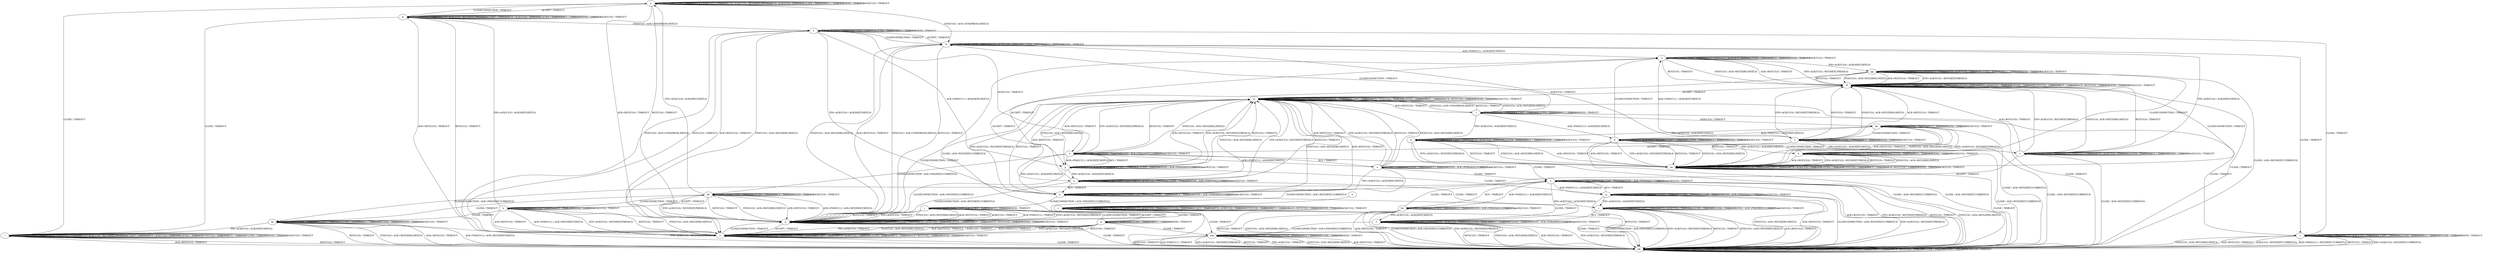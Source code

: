 digraph "" {
	graph ["Incoming time"=0.2524373531341553,
		"Outgoing time"=0.3540053367614746,
		Output="{'States': 39, 'Transitions': 495, 'Filename': '../results/tcp_preset_50_rerun/TCP_Windows8_Server-TCP_Windows8_Server-1.dot'}",
		Reference="{'States': 39, 'Transitions': 495, 'Filename': '../subjects/tcp/TCP_Windows8_Server.dot'}",
		Solver=yices,
		Updated="{'States': 39, 'Transitions': 495, 'Filename': '../subjects/tcp/TCP_Windows8_Server.dot'}",
		"f-measure"=1.0,
		precision=1.0,
		recall=1.0
	];
	a -> a	[key=0,
		label="CLOSECONNECTION / TIMEOUT"];
	a -> a	[key=1,
		label="ACK+PSH(V,V,1) / TIMEOUT"];
	a -> a	[key=2,
		label="SYN+ACK(V,V,0) / RST(NEXT,FRESH,0)"];
	a -> a	[key=3,
		label="FIN+ACK(V,V,0) / TIMEOUT"];
	a -> a	[key=4,
		label="LISTEN / TIMEOUT"];
	a -> a	[key=5,
		label="RCV / TIMEOUT"];
	a -> a	[key=6,
		label="SEND / TIMEOUT"];
	a -> a	[key=7,
		label="ACK(V,V,0) / TIMEOUT"];
	a -> i	[key=0,
		label="CLOSE / TIMEOUT"];
	a -> m	[key=0,
		label="ACCEPT / TIMEOUT"];
	a -> q	[key=0,
		label="RST(V,V,0) / TIMEOUT"];
	a -> q	[key=1,
		label="ACK+RST(V,V,0) / TIMEOUT"];
	a -> ll	[key=0,
		label="SYN(V,V,0) / ACK+SYN(FRESH,NEXT,0)"];
	b -> b	[key=0,
		label="ACK+PSH(V,V,1) / TIMEOUT"];
	b -> b	[key=1,
		label="ACCEPT / TIMEOUT"];
	b -> b	[key=2,
		label="FIN+ACK(V,V,0) / TIMEOUT"];
	b -> b	[key=3,
		label="LISTEN / TIMEOUT"];
	b -> b	[key=4,
		label="RCV / TIMEOUT"];
	b -> b	[key=5,
		label="SEND / TIMEOUT"];
	b -> b	[key=6,
		label="ACK(V,V,0) / TIMEOUT"];
	b -> dd	[key=0,
		label="CLOSE / ACK+RST(NEXT,CURRENT,0)"];
	b -> ee	[key=0,
		label="SYN+ACK(V,V,0) / RST(NEXT,FRESH,0)"];
	b -> ee	[key=1,
		label="RST(V,V,0) / TIMEOUT"];
	b -> ee	[key=2,
		label="SYN(V,V,0) / ACK+RST(ZERO,NEXT,0)"];
	b -> ee	[key=3,
		label="ACK+RST(V,V,0) / TIMEOUT"];
	b -> gg	[key=0,
		label="CLOSECONNECTION / TIMEOUT"];
	c -> c	[key=0,
		label="CLOSECONNECTION / TIMEOUT"];
	c -> c	[key=1,
		label="SYN+ACK(V,V,0) / TIMEOUT"];
	c -> c	[key=2,
		label="ACCEPT / TIMEOUT"];
	c -> c	[key=3,
		label="LISTEN / TIMEOUT"];
	c -> c	[key=4,
		label="RCV / TIMEOUT"];
	c -> c	[key=5,
		label="CLOSE / TIMEOUT"];
	c -> c	[key=6,
		label="SEND / TIMEOUT"];
	c -> dd	[key=0,
		label="ACK+PSH(V,V,1) / RST(NEXT,CURRENT,0)"];
	c -> dd	[key=1,
		label="RST(V,V,0) / TIMEOUT"];
	c -> dd	[key=2,
		label="FIN+ACK(V,V,0) / RST(NEXT,CURRENT,0)"];
	c -> dd	[key=3,
		label="SYN(V,V,0) / ACK+RST(ZERO,NEXT,0)"];
	c -> dd	[key=4,
		label="ACK+RST(V,V,0) / TIMEOUT"];
	c -> dd	[key=5,
		label="ACK(V,V,0) / RST(NEXT,CURRENT,0)"];
	d -> b	[key=0,
		label="FIN+ACK(V,V,0) / ACK(NEXT,NEXT,0)"];
	d -> d	[key=0,
		label="ACK+PSH(V,V,1) / ACK(NEXT,NEXT,0)"];
	d -> d	[key=1,
		label="ACCEPT / TIMEOUT"];
	d -> d	[key=2,
		label="LISTEN / TIMEOUT"];
	d -> d	[key=3,
		label="RCV / TIMEOUT"];
	d -> d	[key=4,
		label="SEND / TIMEOUT"];
	d -> d	[key=5,
		label="ACK(V,V,0) / TIMEOUT"];
	d -> n	[key=0,
		label="CLOSECONNECTION / TIMEOUT"];
	d -> dd	[key=0,
		label="CLOSE / ACK+RST(NEXT,CURRENT,0)"];
	d -> ee	[key=0,
		label="SYN+ACK(V,V,0) / RST(NEXT,FRESH,0)"];
	d -> ee	[key=1,
		label="RST(V,V,0) / TIMEOUT"];
	d -> ee	[key=2,
		label="SYN(V,V,0) / ACK+RST(ZERO,NEXT,0)"];
	d -> ee	[key=3,
		label="ACK+RST(V,V,0) / TIMEOUT"];
	e -> e	[key=0,
		label="ACCEPT / TIMEOUT"];
	e -> e	[key=1,
		label="LISTEN / TIMEOUT"];
	e -> e	[key=2,
		label="RCV / TIMEOUT"];
	e -> e	[key=3,
		label="SEND / ACK+PSH(NEXT,CURRENT,1)"];
	e -> e	[key=4,
		label="ACK(V,V,0) / TIMEOUT"];
	e -> k	[key=0,
		label="FIN+ACK(V,V,0) / ACK(NEXT,NEXT,0)"];
	e -> o	[key=0,
		label="ACK+PSH(V,V,1) / ACK(NEXT,NEXT,0)"];
	e -> q	[key=0,
		label="CLOSECONNECTION / ACK+RST(NEXT,CURRENT,0)"];
	e -> t	[key=0,
		label="CLOSE / TIMEOUT"];
	e -> cc	[key=0,
		label="SYN+ACK(V,V,0) / RST(NEXT,FRESH,0)"];
	e -> cc	[key=1,
		label="RST(V,V,0) / TIMEOUT"];
	e -> cc	[key=2,
		label="SYN(V,V,0) / ACK+RST(ZERO,NEXT,0)"];
	e -> cc	[key=3,
		label="ACK+RST(V,V,0) / TIMEOUT"];
	f -> f	[key=0,
		label="ACK+PSH(V,V,1) / TIMEOUT"];
	f -> f	[key=1,
		label="ACCEPT / TIMEOUT"];
	f -> f	[key=2,
		label="FIN+ACK(V,V,0) / TIMEOUT"];
	f -> f	[key=3,
		label="LISTEN / TIMEOUT"];
	f -> f	[key=4,
		label="RCV / TIMEOUT"];
	f -> f	[key=5,
		label="CLOSE / TIMEOUT"];
	f -> f	[key=6,
		label="SEND / ACK+PSH(NEXT,CURRENT,1)"];
	f -> f	[key=7,
		label="ACK(V,V,0) / TIMEOUT"];
	f -> dd	[key=0,
		label="SYN+ACK(V,V,0) / RST(NEXT,FRESH,0)"];
	f -> dd	[key=1,
		label="RST(V,V,0) / TIMEOUT"];
	f -> dd	[key=2,
		label="SYN(V,V,0) / ACK+RST(ZERO,NEXT,0)"];
	f -> dd	[key=3,
		label="ACK+RST(V,V,0) / TIMEOUT"];
	f -> mm	[key=0,
		label="CLOSECONNECTION / ACK+FIN(NEXT,CURRENT,0)"];
	g -> g	[key=0,
		label="ACCEPT / TIMEOUT"];
	g -> g	[key=1,
		label="LISTEN / TIMEOUT"];
	g -> g	[key=2,
		label="RCV / TIMEOUT"];
	g -> g	[key=3,
		label="SEND / TIMEOUT"];
	g -> j	[key=0,
		label="CLOSECONNECTION / TIMEOUT"];
	g -> x	[key=0,
		label="ACK+PSH(V,V,1) / TIMEOUT"];
	g -> x	[key=1,
		label="SYN+ACK(V,V,0) / RST(NEXT,FRESH,0)"];
	g -> x	[key=2,
		label="RST(V,V,0) / TIMEOUT"];
	g -> x	[key=3,
		label="FIN+ACK(V,V,0) / TIMEOUT"];
	g -> x	[key=4,
		label="SYN(V,V,0) / ACK+RST(ZERO,NEXT,0)"];
	g -> x	[key=5,
		label="ACK+RST(V,V,0) / TIMEOUT"];
	g -> x	[key=6,
		label="ACK(V,V,0) / TIMEOUT"];
	g -> mm	[key=0,
		label="CLOSE / TIMEOUT"];
	h -> h	[key=0,
		label="ACCEPT / TIMEOUT"];
	h -> h	[key=1,
		label="LISTEN / TIMEOUT"];
	h -> h	[key=2,
		label="RCV / TIMEOUT"];
	h -> h	[key=3,
		label="SEND / TIMEOUT"];
	h -> h	[key=4,
		label="ACK(V,V,0) / TIMEOUT"];
	h -> m	[key=0,
		label="FIN+ACK(V,V,0) / ACK(NEXT,NEXT,0)"];
	h -> x	[key=0,
		label="ACK+PSH(V,V,1) / ACK+RST(NEXT,NEXT,0)"];
	h -> x	[key=1,
		label="SYN+ACK(V,V,0) / RST(NEXT,FRESH,0)"];
	h -> x	[key=2,
		label="RST(V,V,0) / TIMEOUT"];
	h -> x	[key=3,
		label="SYN(V,V,0) / ACK+RST(ZERO,NEXT,0)"];
	h -> x	[key=4,
		label="ACK+RST(V,V,0) / TIMEOUT"];
	h -> aa	[key=0,
		label="CLOSE / TIMEOUT"];
	h -> bb	[key=0,
		label="CLOSECONNECTION / TIMEOUT"];
	i -> i	[key=0,
		label="CLOSECONNECTION / TIMEOUT"];
	i -> i	[key=1,
		label="ACK+PSH(V,V,1) / TIMEOUT"];
	i -> i	[key=2,
		label="SYN+ACK(V,V,0) / RST(NEXT,FRESH,0)"];
	i -> i	[key=3,
		label="ACCEPT / TIMEOUT"];
	i -> i	[key=4,
		label="FIN+ACK(V,V,0) / TIMEOUT"];
	i -> i	[key=5,
		label="LISTEN / TIMEOUT"];
	i -> i	[key=6,
		label="SYN(V,V,0) / TIMEOUT"];
	i -> i	[key=7,
		label="RCV / TIMEOUT"];
	i -> i	[key=8,
		label="CLOSE / TIMEOUT"];
	i -> i	[key=9,
		label="SEND / TIMEOUT"];
	i -> i	[key=10,
		label="ACK(V,V,0) / TIMEOUT"];
	i -> dd	[key=0,
		label="RST(V,V,0) / TIMEOUT"];
	i -> dd	[key=1,
		label="ACK+RST(V,V,0) / TIMEOUT"];
	j -> g	[key=0,
		label="ACCEPT / TIMEOUT"];
	j -> j	[key=0,
		label="CLOSECONNECTION / TIMEOUT"];
	j -> j	[key=1,
		label="LISTEN / TIMEOUT"];
	j -> j	[key=2,
		label="RCV / TIMEOUT"];
	j -> j	[key=3,
		label="SEND / TIMEOUT"];
	j -> q	[key=0,
		label="ACK+PSH(V,V,1) / TIMEOUT"];
	j -> q	[key=1,
		label="SYN+ACK(V,V,0) / RST(NEXT,FRESH,0)"];
	j -> q	[key=2,
		label="RST(V,V,0) / TIMEOUT"];
	j -> q	[key=3,
		label="FIN+ACK(V,V,0) / TIMEOUT"];
	j -> q	[key=4,
		label="SYN(V,V,0) / ACK+RST(ZERO,NEXT,0)"];
	j -> q	[key=5,
		label="ACK+RST(V,V,0) / TIMEOUT"];
	j -> q	[key=6,
		label="ACK(V,V,0) / TIMEOUT"];
	j -> mm	[key=0,
		label="CLOSE / TIMEOUT"];
	k -> f	[key=0,
		label="CLOSE / TIMEOUT"];
	k -> j	[key=0,
		label="CLOSECONNECTION / ACK+FIN(NEXT,CURRENT,0)"];
	k -> k	[key=0,
		label="ACK+PSH(V,V,1) / TIMEOUT"];
	k -> k	[key=1,
		label="ACCEPT / TIMEOUT"];
	k -> k	[key=2,
		label="FIN+ACK(V,V,0) / TIMEOUT"];
	k -> k	[key=3,
		label="LISTEN / TIMEOUT"];
	k -> k	[key=4,
		label="RCV / TIMEOUT"];
	k -> k	[key=5,
		label="SEND / ACK+PSH(NEXT,CURRENT,1)"];
	k -> k	[key=6,
		label="ACK(V,V,0) / TIMEOUT"];
	k -> cc	[key=0,
		label="SYN+ACK(V,V,0) / RST(NEXT,FRESH,0)"];
	k -> cc	[key=1,
		label="RST(V,V,0) / TIMEOUT"];
	k -> cc	[key=2,
		label="SYN(V,V,0) / ACK+RST(ZERO,NEXT,0)"];
	k -> cc	[key=3,
		label="ACK+RST(V,V,0) / TIMEOUT"];
	l -> c	[key=0,
		label="CLOSE / TIMEOUT"];
	l -> d	[key=0,
		label="ACK+PSH(V,V,1) / ACK(NEXT,NEXT,0)"];
	l -> l	[key=0,
		label="SYN+ACK(V,V,0) / TIMEOUT"];
	l -> l	[key=1,
		label="ACCEPT / TIMEOUT"];
	l -> l	[key=2,
		label="LISTEN / TIMEOUT"];
	l -> l	[key=3,
		label="RCV / TIMEOUT"];
	l -> l	[key=4,
		label="SEND / TIMEOUT"];
	l -> w	[key=0,
		label="FIN+ACK(V,V,0) / ACK(NEXT,NEXT,0)"];
	l -> cc	[key=0,
		label="RST(V,V,0) / TIMEOUT"];
	l -> cc	[key=1,
		label="SYN(V,V,0) / ACK+RST(ZERO,NEXT,0)"];
	l -> cc	[key=2,
		label="ACK+RST(V,V,0) / TIMEOUT"];
	l -> kk	[key=0,
		label="ACK(V,V,0) / TIMEOUT"];
	l -> ll	[key=0,
		label="CLOSECONNECTION / TIMEOUT"];
	m -> a	[key=0,
		label="CLOSECONNECTION / TIMEOUT"];
	m -> i	[key=0,
		label="CLOSE / TIMEOUT"];
	m -> m	[key=0,
		label="ACK+PSH(V,V,1) / TIMEOUT"];
	m -> m	[key=1,
		label="SYN+ACK(V,V,0) / RST(NEXT,FRESH,0)"];
	m -> m	[key=2,
		label="ACCEPT / TIMEOUT"];
	m -> m	[key=3,
		label="FIN+ACK(V,V,0) / TIMEOUT"];
	m -> m	[key=4,
		label="LISTEN / TIMEOUT"];
	m -> m	[key=5,
		label="RCV / TIMEOUT"];
	m -> m	[key=6,
		label="SEND / TIMEOUT"];
	m -> m	[key=7,
		label="ACK(V,V,0) / TIMEOUT"];
	m -> x	[key=0,
		label="RST(V,V,0) / TIMEOUT"];
	m -> x	[key=1,
		label="ACK+RST(V,V,0) / TIMEOUT"];
	m -> y	[key=0,
		label="SYN(V,V,0) / ACK+SYN(FRESH,NEXT,0)"];
	n -> n	[key=0,
		label="CLOSECONNECTION / TIMEOUT"];
	n -> n	[key=1,
		label="ACK+PSH(V,V,1) / ACK(NEXT,NEXT,0)"];
	n -> n	[key=2,
		label="LISTEN / TIMEOUT"];
	n -> n	[key=3,
		label="RCV / TIMEOUT"];
	n -> n	[key=4,
		label="SEND / TIMEOUT"];
	n -> n	[key=5,
		label="ACK(V,V,0) / TIMEOUT"];
	n -> dd	[key=0,
		label="CLOSE / ACK+RST(NEXT,CURRENT,0)"];
	n -> ff	[key=0,
		label="SYN+ACK(V,V,0) / RST(NEXT,FRESH,0)"];
	n -> ff	[key=1,
		label="RST(V,V,0) / TIMEOUT"];
	n -> ff	[key=2,
		label="SYN(V,V,0) / ACK+RST(ZERO,NEXT,0)"];
	n -> ff	[key=3,
		label="ACK+RST(V,V,0) / TIMEOUT"];
	n -> gg	[key=0,
		label="FIN+ACK(V,V,0) / ACK(NEXT,NEXT,0)"];
	n -> jj	[key=0,
		label="ACCEPT / TIMEOUT"];
	o -> e	[key=0,
		label="RCV / TIMEOUT"];
	o -> k	[key=0,
		label="FIN+ACK(V,V,0) / ACK(NEXT,NEXT,0)"];
	o -> o	[key=0,
		label="ACCEPT / TIMEOUT"];
	o -> o	[key=1,
		label="LISTEN / TIMEOUT"];
	o -> o	[key=2,
		label="SEND / ACK+PSH(NEXT,CURRENT,1)"];
	o -> o	[key=3,
		label="ACK(V,V,0) / TIMEOUT"];
	o -> t	[key=0,
		label="CLOSE / TIMEOUT"];
	o -> bb	[key=0,
		label="CLOSECONNECTION / ACK+FIN(NEXT,CURRENT,0)"];
	o -> cc	[key=0,
		label="SYN+ACK(V,V,0) / RST(NEXT,FRESH,0)"];
	o -> cc	[key=1,
		label="RST(V,V,0) / TIMEOUT"];
	o -> cc	[key=2,
		label="SYN(V,V,0) / ACK+RST(ZERO,NEXT,0)"];
	o -> cc	[key=3,
		label="ACK+RST(V,V,0) / TIMEOUT"];
	o -> jj	[key=0,
		label="ACK+PSH(V,V,1) / ACK(NEXT,NEXT,0)"];
	p -> p	[key=0,
		label="ACK+PSH(V,V,1) / ACK(NEXT,NEXT,0)"];
	p -> p	[key=1,
		label="ACCEPT / TIMEOUT"];
	p -> p	[key=2,
		label="LISTEN / TIMEOUT"];
	p -> p	[key=3,
		label="CLOSE / TIMEOUT"];
	p -> p	[key=4,
		label="SEND / ACK+PSH(NEXT,CURRENT,1)"];
	p -> p	[key=5,
		label="ACK(V,V,0) / TIMEOUT"];
	p -> r	[key=0,
		label="FIN+ACK(V,V,0) / ACK(NEXT,NEXT,0)"];
	p -> t	[key=0,
		label="RCV / TIMEOUT"];
	p -> dd	[key=0,
		label="CLOSECONNECTION / ACK+RST(NEXT,CURRENT,0)"];
	p -> dd	[key=1,
		label="SYN+ACK(V,V,0) / RST(NEXT,FRESH,0)"];
	p -> dd	[key=2,
		label="RST(V,V,0) / TIMEOUT"];
	p -> dd	[key=3,
		label="SYN(V,V,0) / ACK+RST(ZERO,NEXT,0)"];
	p -> dd	[key=4,
		label="ACK+RST(V,V,0) / TIMEOUT"];
	q -> q	[key=0,
		label="CLOSECONNECTION / TIMEOUT"];
	q -> q	[key=1,
		label="ACK+PSH(V,V,1) / TIMEOUT"];
	q -> q	[key=2,
		label="SYN+ACK(V,V,0) / TIMEOUT"];
	q -> q	[key=3,
		label="RST(V,V,0) / TIMEOUT"];
	q -> q	[key=4,
		label="FIN+ACK(V,V,0) / TIMEOUT"];
	q -> q	[key=5,
		label="LISTEN / TIMEOUT"];
	q -> q	[key=6,
		label="RCV / TIMEOUT"];
	q -> q	[key=7,
		label="ACK+RST(V,V,0) / TIMEOUT"];
	q -> q	[key=8,
		label="SEND / TIMEOUT"];
	q -> q	[key=9,
		label="ACK(V,V,0) / TIMEOUT"];
	q -> x	[key=0,
		label="ACCEPT / TIMEOUT"];
	q -> dd	[key=0,
		label="CLOSE / TIMEOUT"];
	q -> ll	[key=0,
		label="SYN(V,V,0) / ACK+SYN(FRESH,NEXT,0)"];
	r -> f	[key=0,
		label="RCV / TIMEOUT"];
	r -> r	[key=0,
		label="ACK+PSH(V,V,1) / TIMEOUT"];
	r -> r	[key=1,
		label="ACCEPT / TIMEOUT"];
	r -> r	[key=2,
		label="FIN+ACK(V,V,0) / TIMEOUT"];
	r -> r	[key=3,
		label="LISTEN / TIMEOUT"];
	r -> r	[key=4,
		label="CLOSE / TIMEOUT"];
	r -> r	[key=5,
		label="SEND / ACK+PSH(NEXT,CURRENT,1)"];
	r -> r	[key=6,
		label="ACK(V,V,0) / TIMEOUT"];
	r -> dd	[key=0,
		label="CLOSECONNECTION / ACK+RST(NEXT,CURRENT,0)"];
	r -> dd	[key=1,
		label="SYN+ACK(V,V,0) / RST(NEXT,FRESH,0)"];
	r -> dd	[key=2,
		label="RST(V,V,0) / TIMEOUT"];
	r -> dd	[key=3,
		label="SYN(V,V,0) / ACK+RST(ZERO,NEXT,0)"];
	r -> dd	[key=4,
		label="ACK+RST(V,V,0) / TIMEOUT"];
	s -> k	[key=0,
		label="ACCEPT / TIMEOUT"];
	s -> s	[key=0,
		label="CLOSECONNECTION / TIMEOUT"];
	s -> s	[key=1,
		label="ACK+PSH(V,V,1) / TIMEOUT"];
	s -> s	[key=2,
		label="FIN+ACK(V,V,0) / TIMEOUT"];
	s -> s	[key=3,
		label="LISTEN / TIMEOUT"];
	s -> s	[key=4,
		label="RCV / TIMEOUT"];
	s -> s	[key=5,
		label="SEND / TIMEOUT"];
	s -> s	[key=6,
		label="ACK(V,V,0) / TIMEOUT"];
	s -> dd	[key=0,
		label="CLOSE / ACK+RST(NEXT,CURRENT,0)"];
	s -> ff	[key=0,
		label="SYN+ACK(V,V,0) / RST(NEXT,FRESH,0)"];
	s -> ff	[key=1,
		label="RST(V,V,0) / TIMEOUT"];
	s -> ff	[key=2,
		label="SYN(V,V,0) / ACK+RST(ZERO,NEXT,0)"];
	s -> ff	[key=3,
		label="ACK+RST(V,V,0) / TIMEOUT"];
	t -> f	[key=0,
		label="FIN+ACK(V,V,0) / ACK(NEXT,NEXT,0)"];
	t -> p	[key=0,
		label="ACK+PSH(V,V,1) / ACK(NEXT,NEXT,0)"];
	t -> t	[key=0,
		label="ACCEPT / TIMEOUT"];
	t -> t	[key=1,
		label="LISTEN / TIMEOUT"];
	t -> t	[key=2,
		label="CLOSE / TIMEOUT"];
	t -> t	[key=3,
		label="SEND / ACK+PSH(NEXT,CURRENT,1)"];
	t -> t	[key=4,
		label="ACK(V,V,0) / TIMEOUT"];
	t -> aa	[key=0,
		label="CLOSECONNECTION / ACK+FIN(NEXT,CURRENT,0)"];
	t -> dd	[key=0,
		label="SYN+ACK(V,V,0) / RST(NEXT,FRESH,0)"];
	t -> dd	[key=1,
		label="RST(V,V,0) / TIMEOUT"];
	t -> dd	[key=2,
		label="SYN(V,V,0) / ACK+RST(ZERO,NEXT,0)"];
	t -> dd	[key=3,
		label="ACK+RST(V,V,0) / TIMEOUT"];
	t -> hh	[key=0,
		label="RCV / TIMEOUT"];
	u -> k	[key=0,
		label="RCV / TIMEOUT"];
	u -> q	[key=0,
		label="CLOSECONNECTION / ACK+RST(NEXT,CURRENT,0)"];
	u -> r	[key=0,
		label="CLOSE / TIMEOUT"];
	u -> u	[key=0,
		label="ACK+PSH(V,V,1) / TIMEOUT"];
	u -> u	[key=1,
		label="ACCEPT / TIMEOUT"];
	u -> u	[key=2,
		label="FIN+ACK(V,V,0) / TIMEOUT"];
	u -> u	[key=3,
		label="LISTEN / TIMEOUT"];
	u -> u	[key=4,
		label="SEND / ACK+PSH(NEXT,CURRENT,1)"];
	u -> u	[key=5,
		label="ACK(V,V,0) / TIMEOUT"];
	u -> cc	[key=0,
		label="SYN+ACK(V,V,0) / RST(NEXT,FRESH,0)"];
	u -> cc	[key=1,
		label="RST(V,V,0) / TIMEOUT"];
	u -> cc	[key=2,
		label="SYN(V,V,0) / ACK+RST(ZERO,NEXT,0)"];
	u -> cc	[key=3,
		label="ACK+RST(V,V,0) / TIMEOUT"];
	v -> n	[key=0,
		label="ACK+PSH(V,V,1) / ACK(NEXT,NEXT,0)"];
	v -> o	[key=0,
		label="ACCEPT / TIMEOUT"];
	v -> s	[key=0,
		label="FIN+ACK(V,V,0) / ACK(NEXT,NEXT,0)"];
	v -> v	[key=0,
		label="CLOSECONNECTION / TIMEOUT"];
	v -> v	[key=1,
		label="LISTEN / TIMEOUT"];
	v -> v	[key=2,
		label="RCV / TIMEOUT"];
	v -> v	[key=3,
		label="SEND / TIMEOUT"];
	v -> v	[key=4,
		label="ACK(V,V,0) / TIMEOUT"];
	v -> dd	[key=0,
		label="CLOSE / ACK+RST(NEXT,CURRENT,0)"];
	v -> ff	[key=0,
		label="SYN+ACK(V,V,0) / RST(NEXT,FRESH,0)"];
	v -> ff	[key=1,
		label="RST(V,V,0) / TIMEOUT"];
	v -> ff	[key=2,
		label="SYN(V,V,0) / ACK+RST(ZERO,NEXT,0)"];
	v -> ff	[key=3,
		label="ACK+RST(V,V,0) / TIMEOUT"];
	w -> s	[key=0,
		label="CLOSECONNECTION / TIMEOUT"];
	w -> w	[key=0,
		label="ACK+PSH(V,V,1) / TIMEOUT"];
	w -> w	[key=1,
		label="ACCEPT / TIMEOUT"];
	w -> w	[key=2,
		label="FIN+ACK(V,V,0) / TIMEOUT"];
	w -> w	[key=3,
		label="LISTEN / TIMEOUT"];
	w -> w	[key=4,
		label="RCV / TIMEOUT"];
	w -> w	[key=5,
		label="SEND / TIMEOUT"];
	w -> w	[key=6,
		label="ACK(V,V,0) / TIMEOUT"];
	w -> dd	[key=0,
		label="CLOSE / ACK+RST(NEXT,CURRENT,0)"];
	w -> ee	[key=0,
		label="SYN+ACK(V,V,0) / RST(NEXT,FRESH,0)"];
	w -> ee	[key=1,
		label="RST(V,V,0) / TIMEOUT"];
	w -> ee	[key=2,
		label="SYN(V,V,0) / ACK+RST(ZERO,NEXT,0)"];
	w -> ee	[key=3,
		label="ACK+RST(V,V,0) / TIMEOUT"];
	x -> q	[key=0,
		label="CLOSECONNECTION / TIMEOUT"];
	x -> x	[key=0,
		label="ACK+PSH(V,V,1) / TIMEOUT"];
	x -> x	[key=1,
		label="SYN+ACK(V,V,0) / TIMEOUT"];
	x -> x	[key=2,
		label="RST(V,V,0) / TIMEOUT"];
	x -> x	[key=3,
		label="ACCEPT / TIMEOUT"];
	x -> x	[key=4,
		label="FIN+ACK(V,V,0) / TIMEOUT"];
	x -> x	[key=5,
		label="LISTEN / TIMEOUT"];
	x -> x	[key=6,
		label="RCV / TIMEOUT"];
	x -> x	[key=7,
		label="ACK+RST(V,V,0) / TIMEOUT"];
	x -> x	[key=8,
		label="SEND / TIMEOUT"];
	x -> x	[key=9,
		label="ACK(V,V,0) / TIMEOUT"];
	x -> y	[key=0,
		label="SYN(V,V,0) / ACK+SYN(FRESH,NEXT,0)"];
	x -> dd	[key=0,
		label="CLOSE / TIMEOUT"];
	y -> c	[key=0,
		label="CLOSE / TIMEOUT"];
	y -> k	[key=0,
		label="FIN+ACK(V,V,0) / ACK(NEXT,NEXT,0)"];
	y -> o	[key=0,
		label="ACK(V,V,0) / TIMEOUT"];
	y -> x	[key=0,
		label="RST(V,V,0) / TIMEOUT"];
	y -> x	[key=1,
		label="SYN(V,V,0) / ACK+RST(ZERO,NEXT,0)"];
	y -> x	[key=2,
		label="ACK+RST(V,V,0) / TIMEOUT"];
	y -> y	[key=0,
		label="SYN+ACK(V,V,0) / TIMEOUT"];
	y -> y	[key=1,
		label="ACCEPT / TIMEOUT"];
	y -> y	[key=2,
		label="LISTEN / TIMEOUT"];
	y -> y	[key=3,
		label="RCV / TIMEOUT"];
	y -> y	[key=4,
		label="SEND / TIMEOUT"];
	y -> jj	[key=0,
		label="ACK+PSH(V,V,1) / ACK(NEXT,NEXT,0)"];
	y -> ll	[key=0,
		label="CLOSECONNECTION / TIMEOUT"];
	z -> q	[key=0,
		label="LISTEN / TIMEOUT"];
	z -> z	[key=0,
		label="CLOSECONNECTION / TIMEOUT"];
	z -> z	[key=1,
		label="ACK+PSH(V,V,1) / TIMEOUT"];
	z -> z	[key=2,
		label="SYN+ACK(V,V,0) / TIMEOUT"];
	z -> z	[key=3,
		label="RST(V,V,0) / TIMEOUT"];
	z -> z	[key=4,
		label="ACCEPT / TIMEOUT"];
	z -> z	[key=5,
		label="FIN+ACK(V,V,0) / TIMEOUT"];
	z -> z	[key=6,
		label="SYN(V,V,0) / TIMEOUT"];
	z -> z	[key=7,
		label="RCV / TIMEOUT"];
	z -> z	[key=8,
		label="ACK+RST(V,V,0) / TIMEOUT"];
	z -> z	[key=9,
		label="SEND / TIMEOUT"];
	z -> z	[key=10,
		label="ACK(V,V,0) / TIMEOUT"];
	z -> dd	[key=0,
		label="CLOSE / TIMEOUT"];
	aa -> i	[key=0,
		label="FIN+ACK(V,V,0) / ACK(NEXT,NEXT,0)"];
	aa -> aa	[key=0,
		label="CLOSECONNECTION / TIMEOUT"];
	aa -> aa	[key=1,
		label="ACCEPT / TIMEOUT"];
	aa -> aa	[key=2,
		label="LISTEN / TIMEOUT"];
	aa -> aa	[key=3,
		label="RCV / TIMEOUT"];
	aa -> aa	[key=4,
		label="CLOSE / TIMEOUT"];
	aa -> aa	[key=5,
		label="SEND / TIMEOUT"];
	aa -> aa	[key=6,
		label="ACK(V,V,0) / TIMEOUT"];
	aa -> dd	[key=0,
		label="ACK+PSH(V,V,1) / ACK+RST(NEXT,NEXT,0)"];
	aa -> dd	[key=1,
		label="SYN+ACK(V,V,0) / RST(NEXT,FRESH,0)"];
	aa -> dd	[key=2,
		label="RST(V,V,0) / TIMEOUT"];
	aa -> dd	[key=3,
		label="SYN(V,V,0) / ACK+RST(ZERO,NEXT,0)"];
	aa -> dd	[key=4,
		label="ACK+RST(V,V,0) / TIMEOUT"];
	bb -> a	[key=0,
		label="FIN+ACK(V,V,0) / ACK(NEXT,NEXT,0)"];
	bb -> h	[key=0,
		label="ACCEPT / TIMEOUT"];
	bb -> q	[key=0,
		label="ACK+PSH(V,V,1) / ACK+RST(NEXT,NEXT,0)"];
	bb -> q	[key=1,
		label="SYN+ACK(V,V,0) / RST(NEXT,FRESH,0)"];
	bb -> q	[key=2,
		label="RST(V,V,0) / TIMEOUT"];
	bb -> q	[key=3,
		label="SYN(V,V,0) / ACK+RST(ZERO,NEXT,0)"];
	bb -> q	[key=4,
		label="ACK+RST(V,V,0) / TIMEOUT"];
	bb -> aa	[key=0,
		label="CLOSE / TIMEOUT"];
	bb -> bb	[key=0,
		label="CLOSECONNECTION / TIMEOUT"];
	bb -> bb	[key=1,
		label="LISTEN / TIMEOUT"];
	bb -> bb	[key=2,
		label="RCV / TIMEOUT"];
	bb -> bb	[key=3,
		label="SEND / TIMEOUT"];
	bb -> bb	[key=4,
		label="ACK(V,V,0) / TIMEOUT"];
	cc -> l	[key=0,
		label="SYN(V,V,0) / ACK+SYN(FRESH,NEXT,0)"];
	cc -> q	[key=0,
		label="CLOSECONNECTION / TIMEOUT"];
	cc -> cc	[key=0,
		label="ACK+PSH(V,V,1) / TIMEOUT"];
	cc -> cc	[key=1,
		label="SYN+ACK(V,V,0) / TIMEOUT"];
	cc -> cc	[key=2,
		label="RST(V,V,0) / TIMEOUT"];
	cc -> cc	[key=3,
		label="ACCEPT / TIMEOUT"];
	cc -> cc	[key=4,
		label="FIN+ACK(V,V,0) / TIMEOUT"];
	cc -> cc	[key=5,
		label="LISTEN / TIMEOUT"];
	cc -> cc	[key=6,
		label="RCV / TIMEOUT"];
	cc -> cc	[key=7,
		label="ACK+RST(V,V,0) / TIMEOUT"];
	cc -> cc	[key=8,
		label="SEND / TIMEOUT"];
	cc -> cc	[key=9,
		label="ACK(V,V,0) / TIMEOUT"];
	cc -> dd	[key=0,
		label="CLOSE / TIMEOUT"];
	dd -> dd	[key=0,
		label="CLOSECONNECTION / TIMEOUT"];
	dd -> dd	[key=1,
		label="ACK+PSH(V,V,1) / TIMEOUT"];
	dd -> dd	[key=2,
		label="SYN+ACK(V,V,0) / TIMEOUT"];
	dd -> dd	[key=3,
		label="RST(V,V,0) / TIMEOUT"];
	dd -> dd	[key=4,
		label="ACCEPT / TIMEOUT"];
	dd -> dd	[key=5,
		label="FIN+ACK(V,V,0) / TIMEOUT"];
	dd -> dd	[key=6,
		label="LISTEN / TIMEOUT"];
	dd -> dd	[key=7,
		label="SYN(V,V,0) / TIMEOUT"];
	dd -> dd	[key=8,
		label="RCV / TIMEOUT"];
	dd -> dd	[key=9,
		label="ACK+RST(V,V,0) / TIMEOUT"];
	dd -> dd	[key=10,
		label="CLOSE / TIMEOUT"];
	dd -> dd	[key=11,
		label="SEND / TIMEOUT"];
	dd -> dd	[key=12,
		label="ACK(V,V,0) / TIMEOUT"];
	ee -> dd	[key=0,
		label="CLOSE / TIMEOUT"];
	ee -> ee	[key=0,
		label="ACK+PSH(V,V,1) / TIMEOUT"];
	ee -> ee	[key=1,
		label="SYN+ACK(V,V,0) / TIMEOUT"];
	ee -> ee	[key=2,
		label="RST(V,V,0) / TIMEOUT"];
	ee -> ee	[key=3,
		label="ACCEPT / TIMEOUT"];
	ee -> ee	[key=4,
		label="FIN+ACK(V,V,0) / TIMEOUT"];
	ee -> ee	[key=5,
		label="LISTEN / TIMEOUT"];
	ee -> ee	[key=6,
		label="SYN(V,V,0) / TIMEOUT"];
	ee -> ee	[key=7,
		label="RCV / TIMEOUT"];
	ee -> ee	[key=8,
		label="ACK+RST(V,V,0) / TIMEOUT"];
	ee -> ee	[key=9,
		label="SEND / TIMEOUT"];
	ee -> ee	[key=10,
		label="ACK(V,V,0) / TIMEOUT"];
	ee -> ff	[key=0,
		label="CLOSECONNECTION / TIMEOUT"];
	ff -> cc	[key=0,
		label="ACCEPT / TIMEOUT"];
	ff -> dd	[key=0,
		label="CLOSE / TIMEOUT"];
	ff -> ff	[key=0,
		label="CLOSECONNECTION / TIMEOUT"];
	ff -> ff	[key=1,
		label="ACK+PSH(V,V,1) / TIMEOUT"];
	ff -> ff	[key=2,
		label="SYN+ACK(V,V,0) / TIMEOUT"];
	ff -> ff	[key=3,
		label="RST(V,V,0) / TIMEOUT"];
	ff -> ff	[key=4,
		label="FIN+ACK(V,V,0) / TIMEOUT"];
	ff -> ff	[key=5,
		label="LISTEN / TIMEOUT"];
	ff -> ff	[key=6,
		label="SYN(V,V,0) / TIMEOUT"];
	ff -> ff	[key=7,
		label="RCV / TIMEOUT"];
	ff -> ff	[key=8,
		label="ACK+RST(V,V,0) / TIMEOUT"];
	ff -> ff	[key=9,
		label="SEND / TIMEOUT"];
	ff -> ff	[key=10,
		label="ACK(V,V,0) / TIMEOUT"];
	gg -> u	[key=0,
		label="ACCEPT / TIMEOUT"];
	gg -> dd	[key=0,
		label="CLOSE / ACK+RST(NEXT,CURRENT,0)"];
	gg -> ff	[key=0,
		label="SYN+ACK(V,V,0) / RST(NEXT,FRESH,0)"];
	gg -> ff	[key=1,
		label="RST(V,V,0) / TIMEOUT"];
	gg -> ff	[key=2,
		label="SYN(V,V,0) / ACK+RST(ZERO,NEXT,0)"];
	gg -> ff	[key=3,
		label="ACK+RST(V,V,0) / TIMEOUT"];
	gg -> gg	[key=0,
		label="CLOSECONNECTION / TIMEOUT"];
	gg -> gg	[key=1,
		label="ACK+PSH(V,V,1) / TIMEOUT"];
	gg -> gg	[key=2,
		label="FIN+ACK(V,V,0) / TIMEOUT"];
	gg -> gg	[key=3,
		label="LISTEN / TIMEOUT"];
	gg -> gg	[key=4,
		label="RCV / TIMEOUT"];
	gg -> gg	[key=5,
		label="SEND / TIMEOUT"];
	gg -> gg	[key=6,
		label="ACK(V,V,0) / TIMEOUT"];
	hh -> f	[key=0,
		label="FIN+ACK(V,V,0) / ACK(NEXT,NEXT,0)"];
	hh -> t	[key=0,
		label="ACK+PSH(V,V,1) / ACK(NEXT,NEXT,0)"];
	hh -> t	[key=1,
		label="CLOSE / TIMEOUT"];
	hh -> dd	[key=0,
		label="CLOSECONNECTION / ACK+RST(NEXT,CURRENT,0)"];
	hh -> dd	[key=1,
		label="SYN+ACK(V,V,0) / RST(NEXT,FRESH,0)"];
	hh -> dd	[key=2,
		label="RST(V,V,0) / TIMEOUT"];
	hh -> dd	[key=3,
		label="SYN(V,V,0) / ACK+RST(ZERO,NEXT,0)"];
	hh -> dd	[key=4,
		label="ACK+RST(V,V,0) / TIMEOUT"];
	hh -> hh	[key=0,
		label="ACCEPT / TIMEOUT"];
	hh -> hh	[key=1,
		label="LISTEN / TIMEOUT"];
	hh -> hh	[key=2,
		label="RCV / TIMEOUT"];
	hh -> hh	[key=3,
		label="SEND / ACK+PSH(NEXT,CURRENT,1)"];
	hh -> hh	[key=4,
		label="ACK(V,V,0) / TIMEOUT"];
	ii -> z	[key=0];
	jj -> o	[key=0,
		label="RCV / TIMEOUT"];
	jj -> p	[key=0,
		label="CLOSE / TIMEOUT"];
	jj -> q	[key=0,
		label="CLOSECONNECTION / ACK+RST(NEXT,CURRENT,0)"];
	jj -> u	[key=0,
		label="FIN+ACK(V,V,0) / ACK(NEXT,NEXT,0)"];
	jj -> cc	[key=0,
		label="SYN+ACK(V,V,0) / RST(NEXT,FRESH,0)"];
	jj -> cc	[key=1,
		label="RST(V,V,0) / TIMEOUT"];
	jj -> cc	[key=2,
		label="SYN(V,V,0) / ACK+RST(ZERO,NEXT,0)"];
	jj -> cc	[key=3,
		label="ACK+RST(V,V,0) / TIMEOUT"];
	jj -> jj	[key=0,
		label="ACK+PSH(V,V,1) / ACK(NEXT,NEXT,0)"];
	jj -> jj	[key=1,
		label="ACCEPT / TIMEOUT"];
	jj -> jj	[key=2,
		label="LISTEN / TIMEOUT"];
	jj -> jj	[key=3,
		label="SEND / ACK+PSH(NEXT,CURRENT,1)"];
	jj -> jj	[key=4,
		label="ACK(V,V,0) / TIMEOUT"];
	kk -> d	[key=0,
		label="ACK+PSH(V,V,1) / ACK(NEXT,NEXT,0)"];
	kk -> v	[key=0,
		label="CLOSECONNECTION / TIMEOUT"];
	kk -> w	[key=0,
		label="FIN+ACK(V,V,0) / ACK(NEXT,NEXT,0)"];
	kk -> dd	[key=0,
		label="CLOSE / ACK+RST(NEXT,CURRENT,0)"];
	kk -> ee	[key=0,
		label="SYN+ACK(V,V,0) / RST(NEXT,FRESH,0)"];
	kk -> ee	[key=1,
		label="RST(V,V,0) / TIMEOUT"];
	kk -> ee	[key=2,
		label="SYN(V,V,0) / ACK+RST(ZERO,NEXT,0)"];
	kk -> ee	[key=3,
		label="ACK+RST(V,V,0) / TIMEOUT"];
	kk -> kk	[key=0,
		label="ACCEPT / TIMEOUT"];
	kk -> kk	[key=1,
		label="LISTEN / TIMEOUT"];
	kk -> kk	[key=2,
		label="RCV / TIMEOUT"];
	kk -> kk	[key=3,
		label="SEND / TIMEOUT"];
	kk -> kk	[key=4,
		label="ACK(V,V,0) / TIMEOUT"];
	ll -> c	[key=0,
		label="CLOSE / TIMEOUT"];
	ll -> n	[key=0,
		label="ACK+PSH(V,V,1) / ACK(NEXT,NEXT,0)"];
	ll -> q	[key=0,
		label="RST(V,V,0) / TIMEOUT"];
	ll -> q	[key=1,
		label="SYN(V,V,0) / ACK+RST(ZERO,NEXT,0)"];
	ll -> q	[key=2,
		label="ACK+RST(V,V,0) / TIMEOUT"];
	ll -> s	[key=0,
		label="FIN+ACK(V,V,0) / ACK(NEXT,NEXT,0)"];
	ll -> v	[key=0,
		label="ACK(V,V,0) / TIMEOUT"];
	ll -> y	[key=0,
		label="ACCEPT / TIMEOUT"];
	ll -> ll	[key=0,
		label="CLOSECONNECTION / TIMEOUT"];
	ll -> ll	[key=1,
		label="SYN+ACK(V,V,0) / TIMEOUT"];
	ll -> ll	[key=2,
		label="LISTEN / TIMEOUT"];
	ll -> ll	[key=3,
		label="RCV / TIMEOUT"];
	ll -> ll	[key=4,
		label="SEND / TIMEOUT"];
	mm -> dd	[key=0,
		label="ACK+PSH(V,V,1) / TIMEOUT"];
	mm -> dd	[key=1,
		label="SYN+ACK(V,V,0) / RST(NEXT,FRESH,0)"];
	mm -> dd	[key=2,
		label="RST(V,V,0) / TIMEOUT"];
	mm -> dd	[key=3,
		label="FIN+ACK(V,V,0) / TIMEOUT"];
	mm -> dd	[key=4,
		label="SYN(V,V,0) / ACK+RST(ZERO,NEXT,0)"];
	mm -> dd	[key=5,
		label="ACK+RST(V,V,0) / TIMEOUT"];
	mm -> dd	[key=6,
		label="ACK(V,V,0) / TIMEOUT"];
	mm -> mm	[key=0,
		label="CLOSECONNECTION / TIMEOUT"];
	mm -> mm	[key=1,
		label="ACCEPT / TIMEOUT"];
	mm -> mm	[key=2,
		label="LISTEN / TIMEOUT"];
	mm -> mm	[key=3,
		label="RCV / TIMEOUT"];
	mm -> mm	[key=4,
		label="CLOSE / TIMEOUT"];
	mm -> mm	[key=5,
		label="SEND / TIMEOUT"];
}
